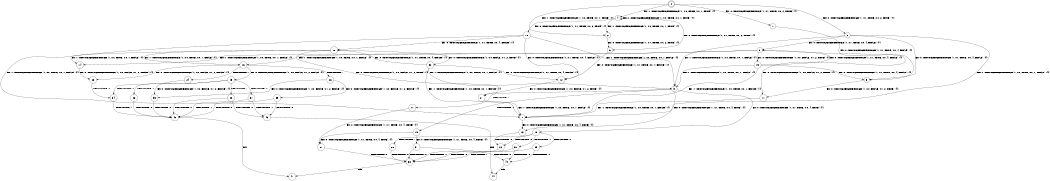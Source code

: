 digraph BCG {
size = "7, 10.5";
center = TRUE;
node [shape = circle];
0 [peripheries = 2];
0 -> 1 [label = "EX !0 !ATOMIC_EXCH_BRANCH (1, +1, TRUE, +0, 2, TRUE) !{}"];
0 -> 2 [label = "EX !1 !ATOMIC_EXCH_BRANCH (1, +0, TRUE, +0, 1, TRUE) !{}"];
0 -> 3 [label = "EX !0 !ATOMIC_EXCH_BRANCH (1, +1, TRUE, +0, 2, TRUE) !{}"];
0 -> 4 [label = "EX !1 !ATOMIC_EXCH_BRANCH (1, +0, TRUE, +0, 1, TRUE) !{}"];
1 -> 5 [label = "EX !0 !ATOMIC_EXCH_BRANCH (1, +1, TRUE, +0, 4, FALSE) !{}"];
2 -> 6 [label = "EX !0 !ATOMIC_EXCH_BRANCH (1, +1, TRUE, +0, 2, TRUE) !{}"];
3 -> 5 [label = "EX !0 !ATOMIC_EXCH_BRANCH (1, +1, TRUE, +0, 4, FALSE) !{}"];
3 -> 7 [label = "EX !1 !ATOMIC_EXCH_BRANCH (1, +0, TRUE, +0, 1, FALSE) !{}"];
3 -> 8 [label = "EX !0 !ATOMIC_EXCH_BRANCH (1, +1, TRUE, +0, 4, FALSE) !{}"];
3 -> 9 [label = "EX !1 !ATOMIC_EXCH_BRANCH (1, +0, TRUE, +0, 1, FALSE) !{}"];
4 -> 2 [label = "EX !1 !ATOMIC_EXCH_BRANCH (1, +0, TRUE, +0, 1, TRUE) !{}"];
4 -> 6 [label = "EX !0 !ATOMIC_EXCH_BRANCH (1, +1, TRUE, +0, 2, TRUE) !{}"];
4 -> 4 [label = "EX !1 !ATOMIC_EXCH_BRANCH (1, +0, TRUE, +0, 1, TRUE) !{}"];
4 -> 10 [label = "EX !0 !ATOMIC_EXCH_BRANCH (1, +1, TRUE, +0, 2, TRUE) !{}"];
5 -> 11 [label = "EX !0 !ATOMIC_EXCH_BRANCH (1, +0, FALSE, +1, 2, TRUE) !{}"];
6 -> 12 [label = "EX !0 !ATOMIC_EXCH_BRANCH (1, +1, TRUE, +0, 4, FALSE) !{}"];
7 -> 13 [label = "EX !0 !ATOMIC_EXCH_BRANCH (1, +1, TRUE, +0, 4, TRUE) !{}"];
8 -> 11 [label = "EX !0 !ATOMIC_EXCH_BRANCH (1, +0, FALSE, +1, 2, TRUE) !{}"];
8 -> 14 [label = "EX !1 !ATOMIC_EXCH_BRANCH (1, +0, TRUE, +0, 1, FALSE) !{}"];
8 -> 15 [label = "EX !0 !ATOMIC_EXCH_BRANCH (1, +0, FALSE, +1, 2, TRUE) !{}"];
8 -> 16 [label = "EX !1 !ATOMIC_EXCH_BRANCH (1, +0, TRUE, +0, 1, FALSE) !{}"];
9 -> 13 [label = "EX !0 !ATOMIC_EXCH_BRANCH (1, +1, TRUE, +0, 4, TRUE) !{}"];
9 -> 17 [label = "TERMINATE !1"];
9 -> 18 [label = "EX !0 !ATOMIC_EXCH_BRANCH (1, +1, TRUE, +0, 4, TRUE) !{}"];
9 -> 19 [label = "TERMINATE !1"];
10 -> 12 [label = "EX !0 !ATOMIC_EXCH_BRANCH (1, +1, TRUE, +0, 4, FALSE) !{}"];
10 -> 7 [label = "EX !1 !ATOMIC_EXCH_BRANCH (1, +0, TRUE, +0, 1, FALSE) !{}"];
10 -> 20 [label = "EX !0 !ATOMIC_EXCH_BRANCH (1, +1, TRUE, +0, 4, FALSE) !{}"];
10 -> 9 [label = "EX !1 !ATOMIC_EXCH_BRANCH (1, +0, TRUE, +0, 1, FALSE) !{}"];
11 -> 7 [label = "EX !1 !ATOMIC_EXCH_BRANCH (1, +0, TRUE, +0, 1, FALSE) !{}"];
12 -> 21 [label = "EX !0 !ATOMIC_EXCH_BRANCH (1, +0, FALSE, +1, 2, TRUE) !{}"];
13 -> 22 [label = "TERMINATE !0"];
14 -> 23 [label = "EX !0 !ATOMIC_EXCH_BRANCH (1, +0, FALSE, +1, 2, FALSE) !{}"];
15 -> 5 [label = "EX !0 !ATOMIC_EXCH_BRANCH (1, +1, TRUE, +0, 4, FALSE) !{}"];
15 -> 7 [label = "EX !1 !ATOMIC_EXCH_BRANCH (1, +0, TRUE, +0, 1, FALSE) !{}"];
15 -> 8 [label = "EX !0 !ATOMIC_EXCH_BRANCH (1, +1, TRUE, +0, 4, FALSE) !{}"];
15 -> 9 [label = "EX !1 !ATOMIC_EXCH_BRANCH (1, +0, TRUE, +0, 1, FALSE) !{}"];
16 -> 23 [label = "EX !0 !ATOMIC_EXCH_BRANCH (1, +0, FALSE, +1, 2, FALSE) !{}"];
16 -> 24 [label = "TERMINATE !1"];
16 -> 25 [label = "EX !0 !ATOMIC_EXCH_BRANCH (1, +0, FALSE, +1, 2, FALSE) !{}"];
16 -> 26 [label = "TERMINATE !1"];
17 -> 27 [label = "EX !0 !ATOMIC_EXCH_BRANCH (1, +1, TRUE, +0, 4, TRUE) !{}"];
18 -> 22 [label = "TERMINATE !0"];
18 -> 28 [label = "TERMINATE !1"];
18 -> 29 [label = "TERMINATE !0"];
18 -> 30 [label = "TERMINATE !1"];
19 -> 27 [label = "EX !0 !ATOMIC_EXCH_BRANCH (1, +1, TRUE, +0, 4, TRUE) !{}"];
19 -> 31 [label = "EX !0 !ATOMIC_EXCH_BRANCH (1, +1, TRUE, +0, 4, TRUE) !{}"];
20 -> 21 [label = "EX !0 !ATOMIC_EXCH_BRANCH (1, +0, FALSE, +1, 2, TRUE) !{}"];
20 -> 14 [label = "EX !1 !ATOMIC_EXCH_BRANCH (1, +0, TRUE, +0, 1, FALSE) !{}"];
20 -> 32 [label = "EX !0 !ATOMIC_EXCH_BRANCH (1, +0, FALSE, +1, 2, TRUE) !{}"];
20 -> 16 [label = "EX !1 !ATOMIC_EXCH_BRANCH (1, +0, TRUE, +0, 1, FALSE) !{}"];
21 -> 7 [label = "EX !1 !ATOMIC_EXCH_BRANCH (1, +0, TRUE, +0, 1, FALSE) !{}"];
22 -> 33 [label = "TERMINATE !1"];
23 -> 34 [label = "TERMINATE !0"];
24 -> 35 [label = "EX !0 !ATOMIC_EXCH_BRANCH (1, +0, FALSE, +1, 2, FALSE) !{}"];
25 -> 34 [label = "TERMINATE !0"];
25 -> 36 [label = "TERMINATE !1"];
25 -> 37 [label = "TERMINATE !0"];
25 -> 38 [label = "TERMINATE !1"];
26 -> 35 [label = "EX !0 !ATOMIC_EXCH_BRANCH (1, +0, FALSE, +1, 2, FALSE) !{}"];
26 -> 39 [label = "EX !0 !ATOMIC_EXCH_BRANCH (1, +0, FALSE, +1, 2, FALSE) !{}"];
27 -> 33 [label = "TERMINATE !0"];
28 -> 33 [label = "TERMINATE !0"];
29 -> 33 [label = "TERMINATE !1"];
29 -> 40 [label = "TERMINATE !1"];
30 -> 33 [label = "TERMINATE !0"];
30 -> 40 [label = "TERMINATE !0"];
31 -> 33 [label = "TERMINATE !0"];
31 -> 40 [label = "TERMINATE !0"];
32 -> 12 [label = "EX !0 !ATOMIC_EXCH_BRANCH (1, +1, TRUE, +0, 4, FALSE) !{}"];
32 -> 7 [label = "EX !1 !ATOMIC_EXCH_BRANCH (1, +0, TRUE, +0, 1, FALSE) !{}"];
32 -> 20 [label = "EX !0 !ATOMIC_EXCH_BRANCH (1, +1, TRUE, +0, 4, FALSE) !{}"];
32 -> 9 [label = "EX !1 !ATOMIC_EXCH_BRANCH (1, +0, TRUE, +0, 1, FALSE) !{}"];
33 -> 41 [label = "exit"];
34 -> 42 [label = "TERMINATE !1"];
35 -> 42 [label = "TERMINATE !0"];
36 -> 42 [label = "TERMINATE !0"];
37 -> 42 [label = "TERMINATE !1"];
37 -> 43 [label = "TERMINATE !1"];
38 -> 42 [label = "TERMINATE !0"];
38 -> 43 [label = "TERMINATE !0"];
39 -> 42 [label = "TERMINATE !0"];
39 -> 43 [label = "TERMINATE !0"];
40 -> 44 [label = "exit"];
42 -> 41 [label = "exit"];
43 -> 44 [label = "exit"];
}
